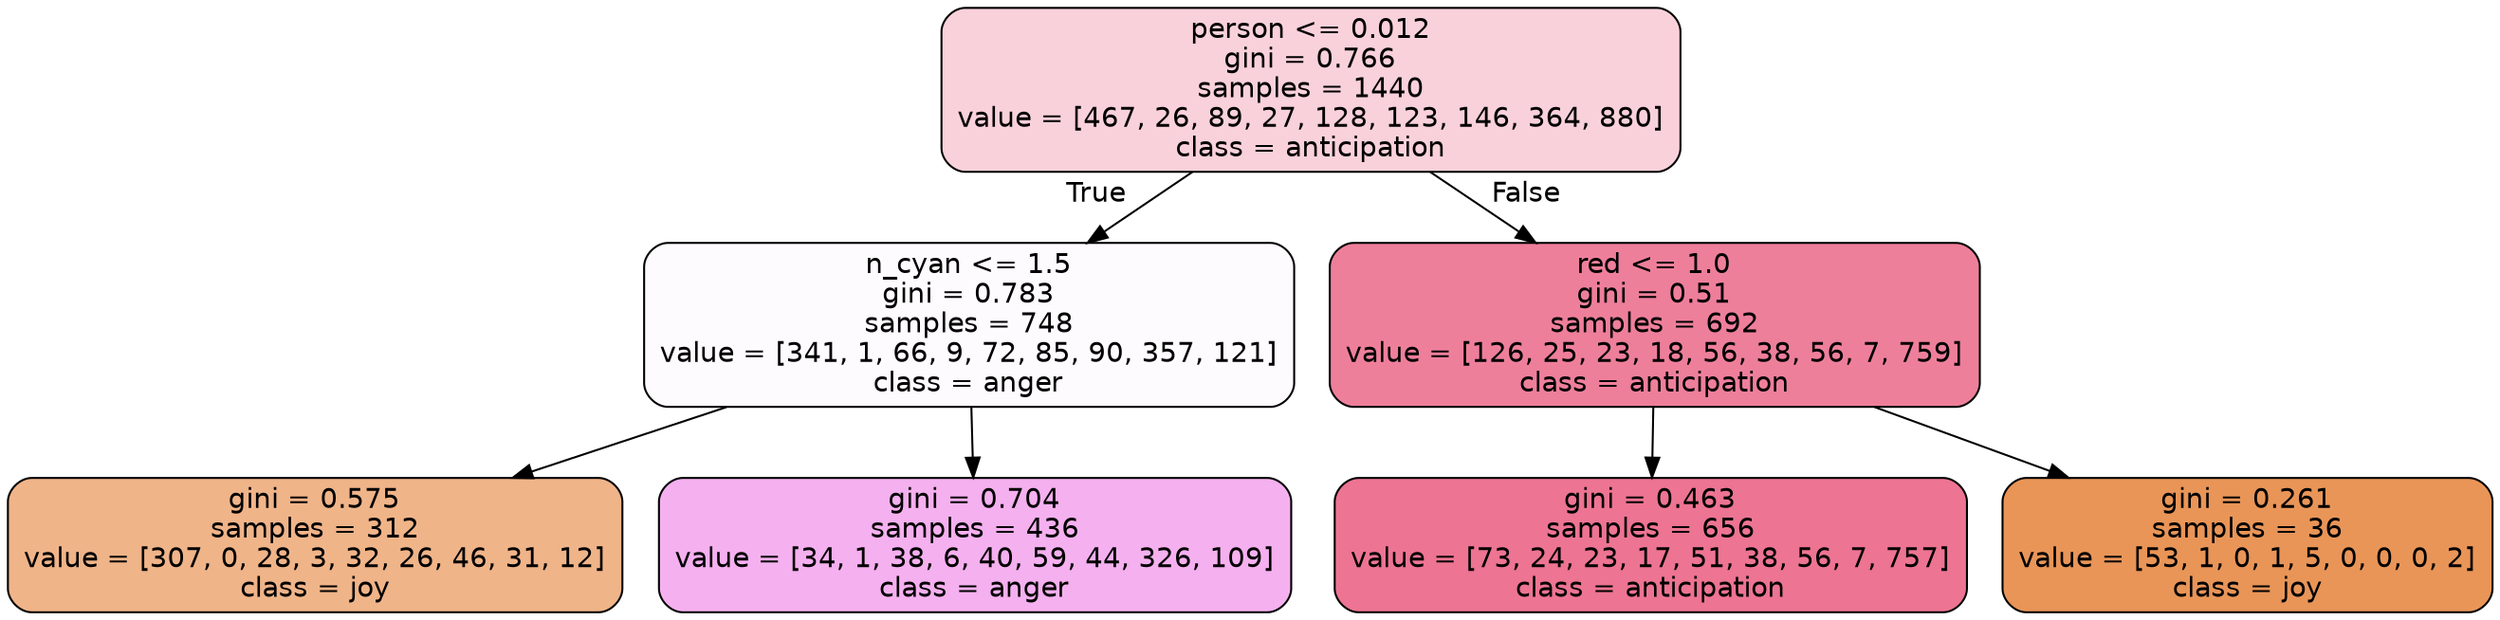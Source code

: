 digraph Tree {
node [shape=box, style="filled, rounded", color="black", fontname=helvetica] ;
edge [fontname=helvetica] ;
0 [label="person <= 0.012\ngini = 0.766\nsamples = 1440\nvalue = [467, 26, 89, 27, 128, 123, 146, 364, 880]\nclass = anticipation", fillcolor="#e539643b"] ;
1 [label="n_cyan <= 1.5\ngini = 0.783\nsamples = 748\nvalue = [341, 1, 66, 9, 72, 85, 90, 357, 121]\nclass = anger", fillcolor="#e539d705"] ;
0 -> 1 [labeldistance=2.5, labelangle=45, headlabel="True"] ;
2 [label="gini = 0.575\nsamples = 312\nvalue = [307, 0, 28, 3, 32, 26, 46, 31, 12]\nclass = joy", fillcolor="#e5813998"] ;
1 -> 2 ;
3 [label="gini = 0.704\nsamples = 436\nvalue = [34, 1, 38, 6, 40, 59, 44, 326, 109]\nclass = anger", fillcolor="#e539d765"] ;
1 -> 3 ;
4 [label="red <= 1.0\ngini = 0.51\nsamples = 692\nvalue = [126, 25, 23, 18, 56, 38, 56, 7, 759]\nclass = anticipation", fillcolor="#e53964a4"] ;
0 -> 4 [labeldistance=2.5, labelangle=-45, headlabel="False"] ;
5 [label="gini = 0.463\nsamples = 656\nvalue = [73, 24, 23, 17, 51, 38, 56, 7, 757]\nclass = anticipation", fillcolor="#e53964b3"] ;
4 -> 5 ;
6 [label="gini = 0.261\nsamples = 36\nvalue = [53, 1, 0, 1, 5, 0, 0, 0, 2]\nclass = joy", fillcolor="#e58139d7"] ;
4 -> 6 ;
}